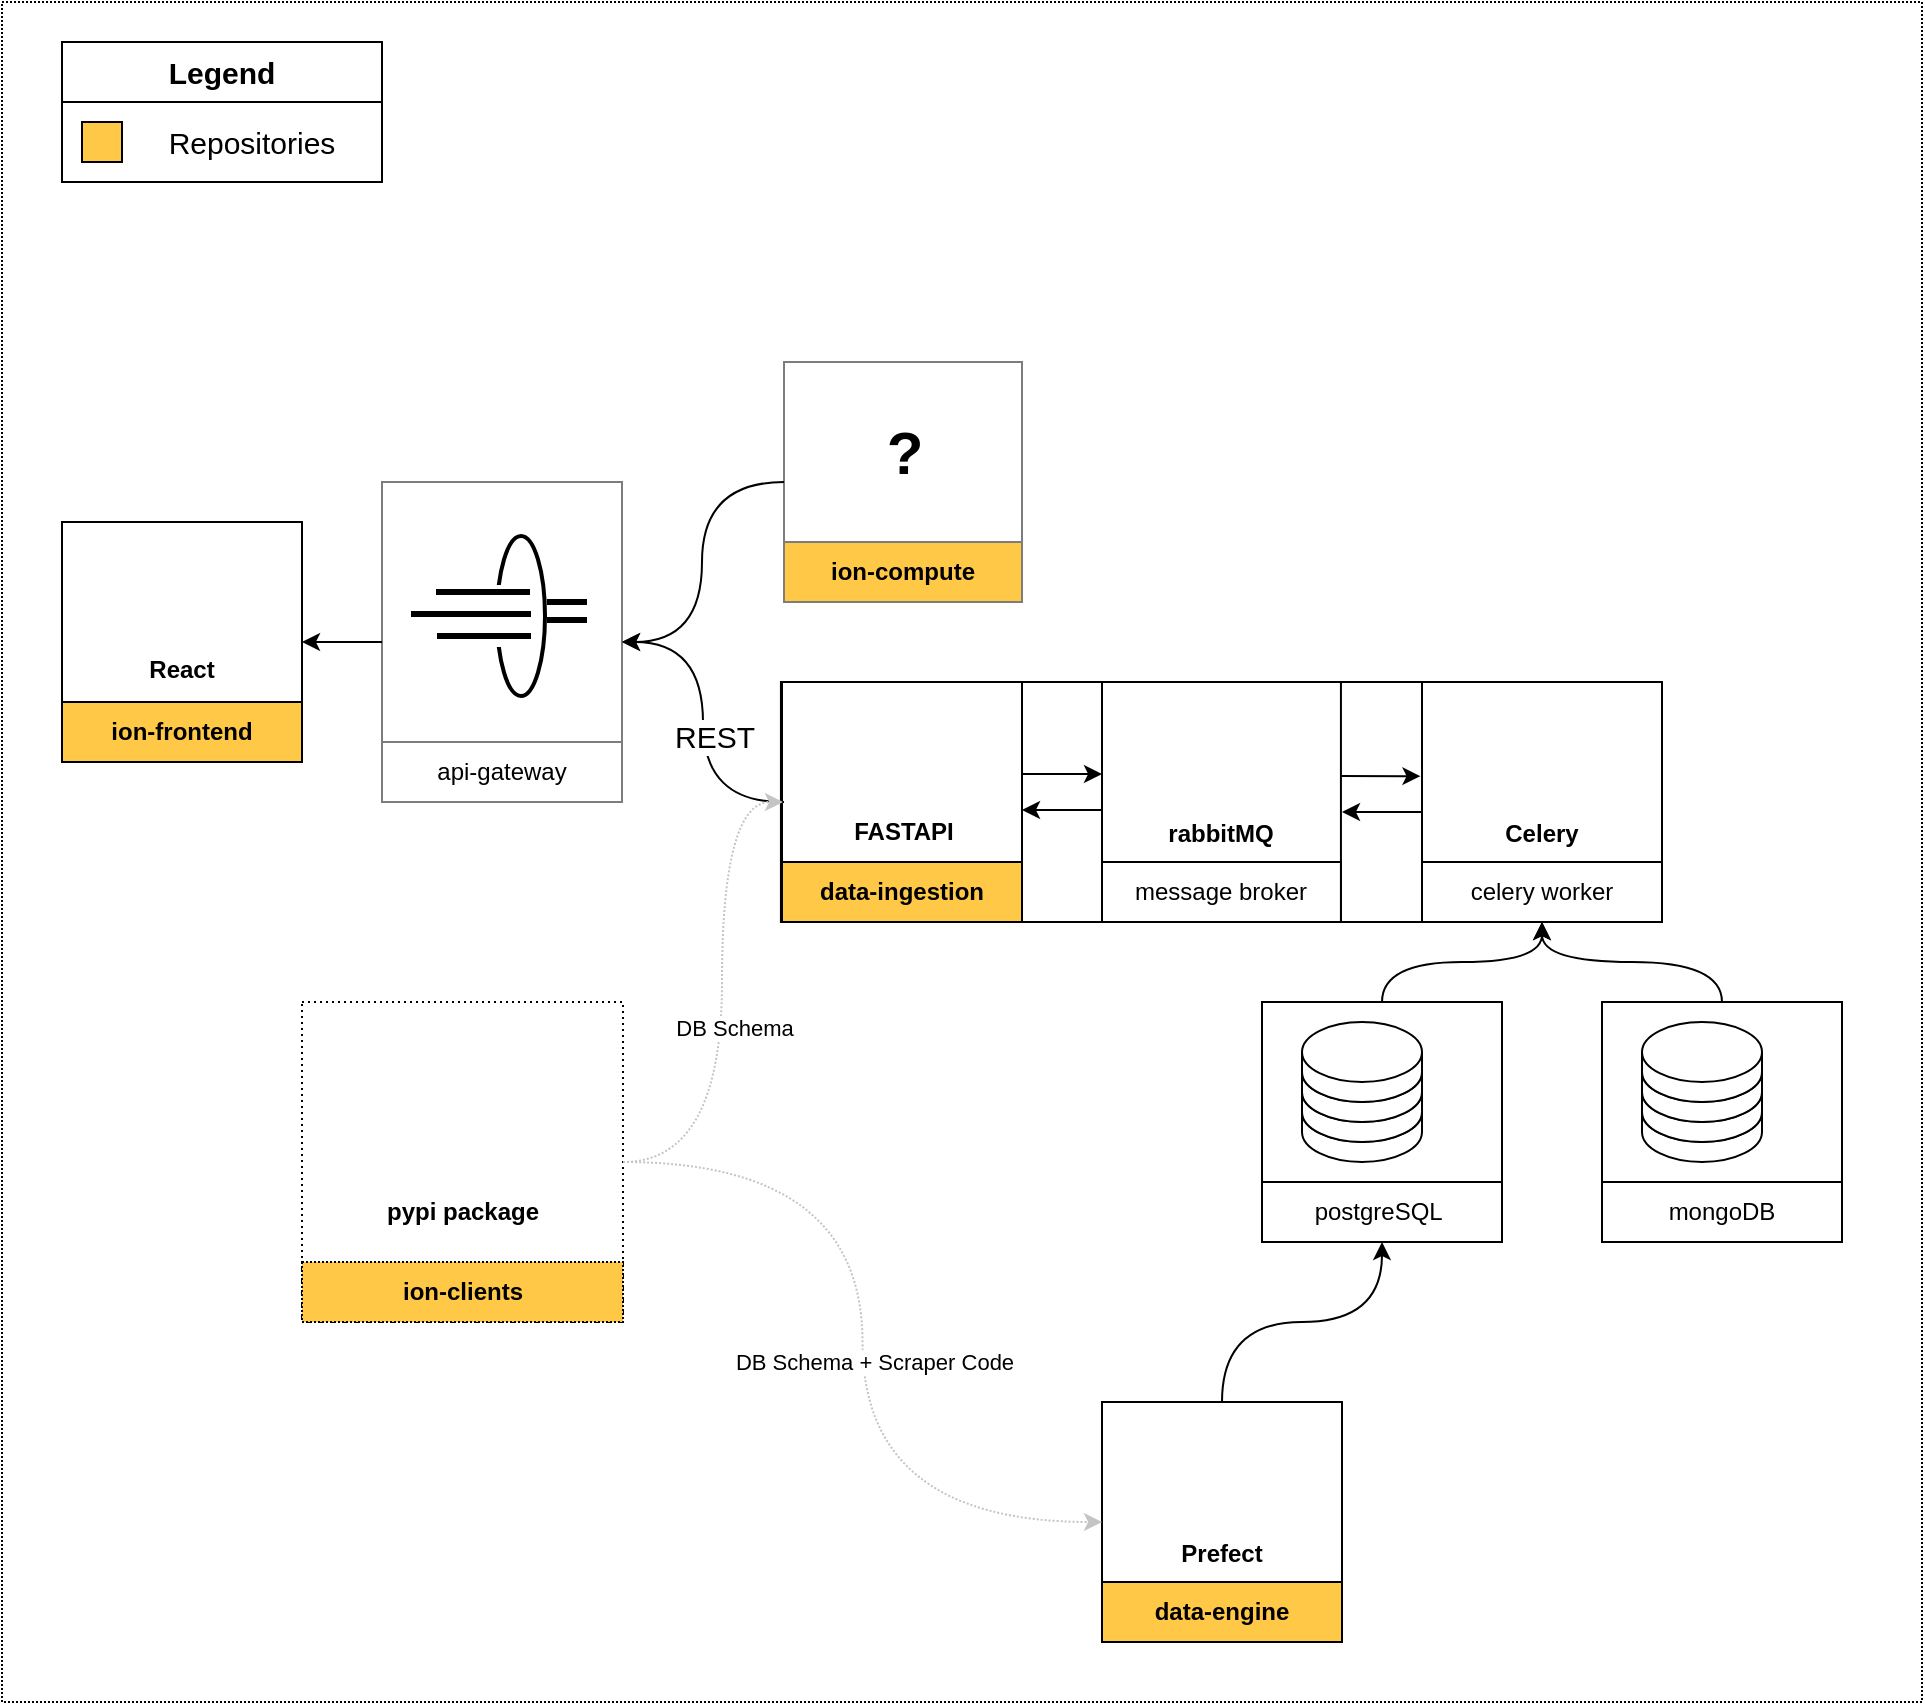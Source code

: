 <mxfile version="20.8.5" type="device"><diagram id="ExhYxQzAcuOy9JHTL2ED" name="Page-1"><mxGraphModel dx="536" dy="924" grid="1" gridSize="10" guides="1" tooltips="1" connect="1" arrows="1" fold="1" page="1" pageScale="1" pageWidth="827" pageHeight="1169" math="0" shadow="0"><root><mxCell id="0"/><mxCell id="1" parent="0"/><mxCell id="QATVkv1uI5RGOfBetFXg-80" value="" style="rounded=0;whiteSpace=wrap;html=1;dashed=1;dashPattern=1 1;strokeColor=#000000;fontSize=30;" parent="1" vertex="1"><mxGeometry x="930" y="180" width="960" height="850" as="geometry"/></mxCell><mxCell id="QATVkv1uI5RGOfBetFXg-28" value="" style="group;fillColor=#CAAEF5;fontColor=#333333;strokeColor=#666666;" parent="1" vertex="1" connectable="0"><mxGeometry x="1480" y="520" width="280" height="120" as="geometry"/></mxCell><mxCell id="QATVkv1uI5RGOfBetFXg-54" value="" style="rounded=0;whiteSpace=wrap;html=1;strokeColor=#000000;fontSize=30;fillColor=#FFFFFF;" parent="QATVkv1uI5RGOfBetFXg-28" vertex="1"><mxGeometry x="-160.533" width="440.533" height="120" as="geometry"/></mxCell><mxCell id="QATVkv1uI5RGOfBetFXg-29" value="" style="whiteSpace=wrap;html=1;aspect=fixed;strokeColor=#000000;" parent="QATVkv1uI5RGOfBetFXg-28" vertex="1"><mxGeometry width="119.467" height="119.467" as="geometry"/></mxCell><mxCell id="QATVkv1uI5RGOfBetFXg-31" value="&lt;b&gt;rabbitMQ&lt;/b&gt;" style="text;html=1;strokeColor=none;fillColor=none;align=center;verticalAlign=middle;whiteSpace=wrap;rounded=0;" parent="QATVkv1uI5RGOfBetFXg-28" vertex="1"><mxGeometry y="61" width="119.467" height="30" as="geometry"/></mxCell><mxCell id="QATVkv1uI5RGOfBetFXg-32" value="message broker" style="rounded=0;whiteSpace=wrap;html=1;strokeColor=#000000;" parent="QATVkv1uI5RGOfBetFXg-28" vertex="1"><mxGeometry y="90" width="119.467" height="30" as="geometry"/></mxCell><mxCell id="QATVkv1uI5RGOfBetFXg-33" value="" style="shape=image;verticalLabelPosition=bottom;labelBackgroundColor=default;verticalAlign=top;aspect=fixed;imageAspect=0;image=https://cdn.thenewstack.io/media/2014/04/homepage-docker-logo.png;" parent="QATVkv1uI5RGOfBetFXg-28" vertex="1"><mxGeometry x="87.111" y="2" width="30.364" height="25.128" as="geometry"/></mxCell><mxCell id="QATVkv1uI5RGOfBetFXg-27" value="" style="shape=image;verticalLabelPosition=bottom;labelBackgroundColor=default;verticalAlign=top;aspect=fixed;imageAspect=0;image=https://cdn.freebiesupply.com/logos/large/2x/rabbitmq-logo-png-transparent.png;" parent="QATVkv1uI5RGOfBetFXg-28" vertex="1"><mxGeometry x="42.062" y="23.4" width="35.342" height="37.433" as="geometry"/></mxCell><mxCell id="QATVkv1uI5RGOfBetFXg-57" value="" style="endArrow=classic;html=1;rounded=0;strokeColor=#000000;fontSize=30;exitX=1.002;exitY=0.383;exitDx=0;exitDy=0;exitPerimeter=0;" parent="QATVkv1uI5RGOfBetFXg-28" edge="1"><mxGeometry width="50" height="50" relative="1" as="geometry"><mxPoint x="119.47" y="47.03" as="sourcePoint"/><mxPoint x="159.23" y="47.07" as="targetPoint"/></mxGeometry></mxCell><mxCell id="SVXWoCBxhuAYc9xkuDlU-18" value="" style="group" parent="1" vertex="1" connectable="0"><mxGeometry x="1480" y="880" width="120" height="120" as="geometry"/></mxCell><mxCell id="SVXWoCBxhuAYc9xkuDlU-14" value="" style="whiteSpace=wrap;html=1;aspect=fixed;strokeColor=#000000;" parent="SVXWoCBxhuAYc9xkuDlU-18" vertex="1"><mxGeometry width="120" height="120" as="geometry"/></mxCell><mxCell id="SVXWoCBxhuAYc9xkuDlU-1" value="" style="shape=image;verticalLabelPosition=bottom;labelBackgroundColor=default;verticalAlign=top;aspect=fixed;imageAspect=0;image=https://cdn.cookielaw.org/logos/06aed6f4-2a95-4ea3-830f-8a58d00e95f3/a5bbb6a9-9eda-4337-911d-748d3ba8de00/e6a6f399-c126-472d-8dcb-721200063fe9/prefect-logo-gradient-navy.png;clipPath=inset(0% 83.33% 0% 0%);" parent="SVXWoCBxhuAYc9xkuDlU-18" vertex="1"><mxGeometry x="44.44" y="14.09" width="31.11" height="47.91" as="geometry"/></mxCell><mxCell id="SVXWoCBxhuAYc9xkuDlU-16" value="&lt;b&gt;Prefect&lt;/b&gt;" style="text;html=1;strokeColor=none;fillColor=none;align=center;verticalAlign=middle;whiteSpace=wrap;rounded=0;" parent="SVXWoCBxhuAYc9xkuDlU-18" vertex="1"><mxGeometry y="61" width="120" height="30" as="geometry"/></mxCell><mxCell id="SVXWoCBxhuAYc9xkuDlU-17" value="&lt;b&gt;data-engine&lt;/b&gt;" style="rounded=0;whiteSpace=wrap;html=1;strokeColor=#000000;fillColor=#FFC847;" parent="SVXWoCBxhuAYc9xkuDlU-18" vertex="1"><mxGeometry y="90" width="120" height="30" as="geometry"/></mxCell><mxCell id="SVXWoCBxhuAYc9xkuDlU-67" value="" style="shape=image;verticalLabelPosition=bottom;labelBackgroundColor=default;verticalAlign=top;aspect=fixed;imageAspect=0;image=https://cdn.thenewstack.io/media/2014/04/homepage-docker-logo.png;" parent="SVXWoCBxhuAYc9xkuDlU-18" vertex="1"><mxGeometry x="87.5" y="2" width="30.5" height="25.24" as="geometry"/></mxCell><mxCell id="eRYRirckqmiSLzwmpK29-10" value="" style="shape=image;verticalLabelPosition=bottom;labelBackgroundColor=default;verticalAlign=top;aspect=fixed;imageAspect=0;image=https://cdn3.iconfinder.com/data/icons/logos-and-brands-adobe/512/267_Python-512.png;" vertex="1" parent="SVXWoCBxhuAYc9xkuDlU-18"><mxGeometry x="3" y="3" width="30" height="30" as="geometry"/></mxCell><mxCell id="SVXWoCBxhuAYc9xkuDlU-24" value="" style="group" parent="1" vertex="1" connectable="0"><mxGeometry x="960" y="440" width="120" height="120" as="geometry"/></mxCell><mxCell id="SVXWoCBxhuAYc9xkuDlU-20" value="" style="whiteSpace=wrap;html=1;aspect=fixed;strokeColor=#000000;container=0;" parent="SVXWoCBxhuAYc9xkuDlU-24" vertex="1"><mxGeometry width="120" height="120" as="geometry"/></mxCell><mxCell id="SVXWoCBxhuAYc9xkuDlU-22" value="&lt;b&gt;React&lt;/b&gt;" style="text;html=1;strokeColor=none;fillColor=none;align=center;verticalAlign=middle;whiteSpace=wrap;rounded=0;container=0;" parent="SVXWoCBxhuAYc9xkuDlU-24" vertex="1"><mxGeometry y="59" width="120" height="30" as="geometry"/></mxCell><mxCell id="SVXWoCBxhuAYc9xkuDlU-23" value="&lt;b&gt;ion-frontend&lt;/b&gt;" style="rounded=0;whiteSpace=wrap;html=1;strokeColor=#000000;container=0;fillColor=#FFC847;" parent="SVXWoCBxhuAYc9xkuDlU-24" vertex="1"><mxGeometry y="90" width="120" height="30" as="geometry"/></mxCell><mxCell id="hdRkNQ8Wkv3Grxnh5tuh-3" value="" style="shape=image;verticalLabelPosition=bottom;labelBackgroundColor=default;verticalAlign=top;aspect=fixed;imageAspect=0;image=https://upload.wikimedia.org/wikipedia/commons/thumb/a/a7/React-icon.svg/2300px-React-icon.svg.png;container=0;" parent="SVXWoCBxhuAYc9xkuDlU-24" vertex="1"><mxGeometry x="33" y="17" width="53.02" height="46.08" as="geometry"/></mxCell><mxCell id="SVXWoCBxhuAYc9xkuDlU-60" value="" style="shape=image;verticalLabelPosition=bottom;labelBackgroundColor=default;verticalAlign=top;aspect=fixed;imageAspect=0;image=https://cdn.thenewstack.io/media/2014/04/homepage-docker-logo.png;" parent="SVXWoCBxhuAYc9xkuDlU-24" vertex="1"><mxGeometry x="86.5" y="3" width="30.5" height="25.24" as="geometry"/></mxCell><mxCell id="eRYRirckqmiSLzwmpK29-11" value="" style="shape=image;verticalLabelPosition=bottom;labelBackgroundColor=default;verticalAlign=top;aspect=fixed;imageAspect=0;image=https://cdn-icons-png.flaticon.com/512/5968/5968381.png;" vertex="1" parent="SVXWoCBxhuAYc9xkuDlU-24"><mxGeometry x="3" y="3" width="26.38" height="26.38" as="geometry"/></mxCell><mxCell id="SVXWoCBxhuAYc9xkuDlU-31" value="" style="group;fontStyle=1" parent="1" vertex="1" connectable="0"><mxGeometry x="1321" y="520" width="559" height="390" as="geometry"/></mxCell><mxCell id="QATVkv1uI5RGOfBetFXg-55" value="" style="whiteSpace=wrap;html=1;aspect=fixed;strokeColor=#000000;fontSize=30;fillColor=#FFFFFF;" parent="SVXWoCBxhuAYc9xkuDlU-31" vertex="1"><mxGeometry x="-1" width="120" height="120" as="geometry"/></mxCell><mxCell id="SVXWoCBxhuAYc9xkuDlU-28" value="&lt;b&gt;FASTAPI&lt;/b&gt;" style="text;html=1;strokeColor=none;fillColor=none;align=center;verticalAlign=middle;whiteSpace=wrap;rounded=0;container=0;" parent="SVXWoCBxhuAYc9xkuDlU-31" vertex="1"><mxGeometry y="60" width="120" height="30" as="geometry"/></mxCell><mxCell id="SVXWoCBxhuAYc9xkuDlU-29" value="&lt;b&gt;data-ingestion&lt;/b&gt;" style="rounded=0;whiteSpace=wrap;html=1;strokeColor=#000000;container=0;fillColor=#FFC847;" parent="SVXWoCBxhuAYc9xkuDlU-31" vertex="1"><mxGeometry x="-1" y="90" width="120" height="30" as="geometry"/></mxCell><mxCell id="SVXWoCBxhuAYc9xkuDlU-25" value="" style="shape=image;verticalLabelPosition=bottom;labelBackgroundColor=default;verticalAlign=top;aspect=fixed;imageAspect=0;image=https://pbs.twimg.com/profile_images/1417542931209199621/fWMEIB5j_400x400.jpg;" parent="SVXWoCBxhuAYc9xkuDlU-31" vertex="1"><mxGeometry x="35" y="10" width="50" height="50" as="geometry"/></mxCell><mxCell id="SVXWoCBxhuAYc9xkuDlU-68" value="" style="shape=image;verticalLabelPosition=bottom;labelBackgroundColor=default;verticalAlign=top;aspect=fixed;imageAspect=0;image=https://cdn.thenewstack.io/media/2014/04/homepage-docker-logo.png;" parent="SVXWoCBxhuAYc9xkuDlU-31" vertex="1"><mxGeometry x="86.5" y="3" width="30.5" height="25.24" as="geometry"/></mxCell><mxCell id="QATVkv1uI5RGOfBetFXg-59" value="" style="endArrow=classic;html=1;rounded=0;strokeColor=#000000;fontSize=30;exitX=1.002;exitY=0.383;exitDx=0;exitDy=0;exitPerimeter=0;" parent="SVXWoCBxhuAYc9xkuDlU-31" edge="1"><mxGeometry width="50" height="50" relative="1" as="geometry"><mxPoint x="158.76" y="64.04" as="sourcePoint"/><mxPoint x="119.0" y="64.0" as="targetPoint"/></mxGeometry></mxCell><mxCell id="QATVkv1uI5RGOfBetFXg-60" value="" style="endArrow=classic;html=1;rounded=0;strokeColor=#000000;fontSize=30;exitX=1.002;exitY=0.383;exitDx=0;exitDy=0;exitPerimeter=0;" parent="SVXWoCBxhuAYc9xkuDlU-31" edge="1"><mxGeometry width="50" height="50" relative="1" as="geometry"><mxPoint x="318.76" y="65.04" as="sourcePoint"/><mxPoint x="279.0" y="65.0" as="targetPoint"/></mxGeometry></mxCell><mxCell id="SVXWoCBxhuAYc9xkuDlU-13" value="" style="group" parent="SVXWoCBxhuAYc9xkuDlU-31" vertex="1" connectable="0"><mxGeometry x="239" y="160" width="120" height="120" as="geometry"/></mxCell><mxCell id="SVXWoCBxhuAYc9xkuDlU-5" value="" style="whiteSpace=wrap;html=1;aspect=fixed;strokeColor=#000000;" parent="SVXWoCBxhuAYc9xkuDlU-13" vertex="1"><mxGeometry width="120" height="120" as="geometry"/></mxCell><mxCell id="SVXWoCBxhuAYc9xkuDlU-12" value="" style="rounded=0;whiteSpace=wrap;html=1;strokeColor=#000000;" parent="SVXWoCBxhuAYc9xkuDlU-13" vertex="1"><mxGeometry width="120" height="90" as="geometry"/></mxCell><mxCell id="SVXWoCBxhuAYc9xkuDlU-8" value="" style="shape=cylinder3;whiteSpace=wrap;html=1;boundedLbl=1;backgroundOutline=1;size=15;" parent="SVXWoCBxhuAYc9xkuDlU-13" vertex="1"><mxGeometry x="20" y="40" width="60" height="40" as="geometry"/></mxCell><mxCell id="SVXWoCBxhuAYc9xkuDlU-7" value="" style="shape=cylinder3;whiteSpace=wrap;html=1;boundedLbl=1;backgroundOutline=1;size=15;" parent="SVXWoCBxhuAYc9xkuDlU-13" vertex="1"><mxGeometry x="20" y="30" width="60" height="40" as="geometry"/></mxCell><mxCell id="SVXWoCBxhuAYc9xkuDlU-6" value="" style="shape=cylinder3;whiteSpace=wrap;html=1;boundedLbl=1;backgroundOutline=1;size=15;" parent="SVXWoCBxhuAYc9xkuDlU-13" vertex="1"><mxGeometry x="20" y="20" width="60" height="40" as="geometry"/></mxCell><mxCell id="vQ2DJIrth9r0bhbWksOf-6" value="" style="shape=cylinder3;whiteSpace=wrap;html=1;boundedLbl=1;backgroundOutline=1;size=15;" parent="SVXWoCBxhuAYc9xkuDlU-13" vertex="1"><mxGeometry x="20" y="10" width="60" height="40" as="geometry"/></mxCell><mxCell id="SVXWoCBxhuAYc9xkuDlU-3" value="" style="shape=image;verticalLabelPosition=bottom;labelBackgroundColor=default;verticalAlign=top;aspect=fixed;imageAspect=0;image=https://upload.wikimedia.org/wikipedia/commons/2/29/Postgresql_elephant.svg;" parent="SVXWoCBxhuAYc9xkuDlU-13" vertex="1"><mxGeometry x="56.5" y="35" width="48.46" height="50" as="geometry"/></mxCell><mxCell id="SVXWoCBxhuAYc9xkuDlU-10" value="&lt;span style=&quot;font-weight: normal;&quot;&gt;postgreSQL&amp;nbsp;&lt;/span&gt;" style="text;html=1;strokeColor=none;fillColor=none;align=center;verticalAlign=middle;whiteSpace=wrap;rounded=0;fontStyle=1" parent="SVXWoCBxhuAYc9xkuDlU-13" vertex="1"><mxGeometry y="90" width="120" height="30" as="geometry"/></mxCell><mxCell id="SVXWoCBxhuAYc9xkuDlU-69" value="" style="shape=image;verticalLabelPosition=bottom;labelBackgroundColor=default;verticalAlign=top;aspect=fixed;imageAspect=0;image=https://cdn.thenewstack.io/media/2014/04/homepage-docker-logo.png;" parent="SVXWoCBxhuAYc9xkuDlU-13" vertex="1"><mxGeometry x="86.5" y="3" width="30.5" height="25.24" as="geometry"/></mxCell><mxCell id="SVXWoCBxhuAYc9xkuDlU-77" value="" style="group;fontStyle=1" parent="SVXWoCBxhuAYc9xkuDlU-31" vertex="1" connectable="0"><mxGeometry x="409" y="160" width="120" height="120" as="geometry"/></mxCell><mxCell id="SVXWoCBxhuAYc9xkuDlU-78" value="" style="whiteSpace=wrap;html=1;aspect=fixed;strokeColor=#000000;" parent="SVXWoCBxhuAYc9xkuDlU-77" vertex="1"><mxGeometry width="120" height="120" as="geometry"/></mxCell><mxCell id="SVXWoCBxhuAYc9xkuDlU-79" value="" style="rounded=0;whiteSpace=wrap;html=1;strokeColor=#000000;" parent="SVXWoCBxhuAYc9xkuDlU-77" vertex="1"><mxGeometry width="120" height="90" as="geometry"/></mxCell><mxCell id="SVXWoCBxhuAYc9xkuDlU-80" value="" style="shape=cylinder3;whiteSpace=wrap;html=1;boundedLbl=1;backgroundOutline=1;size=15;" parent="SVXWoCBxhuAYc9xkuDlU-77" vertex="1"><mxGeometry x="20" y="40" width="60" height="40" as="geometry"/></mxCell><mxCell id="SVXWoCBxhuAYc9xkuDlU-81" value="" style="shape=cylinder3;whiteSpace=wrap;html=1;boundedLbl=1;backgroundOutline=1;size=15;" parent="SVXWoCBxhuAYc9xkuDlU-77" vertex="1"><mxGeometry x="20" y="30" width="60" height="40" as="geometry"/></mxCell><mxCell id="SVXWoCBxhuAYc9xkuDlU-82" value="" style="shape=cylinder3;whiteSpace=wrap;html=1;boundedLbl=1;backgroundOutline=1;size=15;" parent="SVXWoCBxhuAYc9xkuDlU-77" vertex="1"><mxGeometry x="20" y="20" width="60" height="40" as="geometry"/></mxCell><mxCell id="SVXWoCBxhuAYc9xkuDlU-83" value="" style="shape=cylinder3;whiteSpace=wrap;html=1;boundedLbl=1;backgroundOutline=1;size=15;" parent="SVXWoCBxhuAYc9xkuDlU-77" vertex="1"><mxGeometry x="20" y="10" width="60" height="40" as="geometry"/></mxCell><mxCell id="SVXWoCBxhuAYc9xkuDlU-85" value="&lt;span style=&quot;font-weight: normal;&quot;&gt;mongoDB&lt;/span&gt;" style="text;html=1;strokeColor=none;fillColor=none;align=center;verticalAlign=middle;whiteSpace=wrap;rounded=0;fontStyle=1" parent="SVXWoCBxhuAYc9xkuDlU-77" vertex="1"><mxGeometry y="90" width="120" height="30" as="geometry"/></mxCell><mxCell id="SVXWoCBxhuAYc9xkuDlU-86" value="" style="shape=image;verticalLabelPosition=bottom;labelBackgroundColor=default;verticalAlign=top;aspect=fixed;imageAspect=0;image=https://cdn.thenewstack.io/media/2014/04/homepage-docker-logo.png;" parent="SVXWoCBxhuAYc9xkuDlU-77" vertex="1"><mxGeometry x="86.5" y="3" width="30.5" height="25.24" as="geometry"/></mxCell><mxCell id="SVXWoCBxhuAYc9xkuDlU-87" value="" style="shape=image;verticalLabelPosition=bottom;labelBackgroundColor=default;verticalAlign=top;aspect=fixed;imageAspect=0;image=https://miro.medium.com/max/512/1*doAg1_fMQKWFoub-6gwUiQ.png;clipPath=inset(0.33% 33.33% 22.33% 33.33%);" parent="SVXWoCBxhuAYc9xkuDlU-77" vertex="1"><mxGeometry x="69" y="28.24" width="25.86" height="60" as="geometry"/></mxCell><mxCell id="eRYRirckqmiSLzwmpK29-2" value="" style="shape=image;verticalLabelPosition=bottom;labelBackgroundColor=default;verticalAlign=top;aspect=fixed;imageAspect=0;image=https://cdn3.iconfinder.com/data/icons/logos-and-brands-adobe/512/267_Python-512.png;" vertex="1" parent="SVXWoCBxhuAYc9xkuDlU-31"><mxGeometry x="2" y="3" width="30" height="30" as="geometry"/></mxCell><mxCell id="SVXWoCBxhuAYc9xkuDlU-50" value="" style="group;fontStyle=1" parent="1" vertex="1" connectable="0"><mxGeometry x="1120" y="420" width="120" height="160" as="geometry"/></mxCell><mxCell id="SVXWoCBxhuAYc9xkuDlU-38" value="" style="rounded=0;whiteSpace=wrap;html=1;strokeColor=#7D7D7D;" parent="SVXWoCBxhuAYc9xkuDlU-50" vertex="1"><mxGeometry width="120" height="160" as="geometry"/></mxCell><mxCell id="SVXWoCBxhuAYc9xkuDlU-47" value="" style="group" parent="SVXWoCBxhuAYc9xkuDlU-50" vertex="1" connectable="0"><mxGeometry x="14.5" y="27" width="88" height="80" as="geometry"/></mxCell><mxCell id="SVXWoCBxhuAYc9xkuDlU-39" value="" style="ellipse;whiteSpace=wrap;html=1;strokeColor=#000000;strokeWidth=2;" parent="SVXWoCBxhuAYc9xkuDlU-47" vertex="1"><mxGeometry x="43" width="24" height="80" as="geometry"/></mxCell><mxCell id="SVXWoCBxhuAYc9xkuDlU-41" value="" style="rounded=0;whiteSpace=wrap;html=1;strokeColor=#FFFFFF;" parent="SVXWoCBxhuAYc9xkuDlU-47" vertex="1"><mxGeometry x="41" y="25" width="10" height="30" as="geometry"/></mxCell><mxCell id="SVXWoCBxhuAYc9xkuDlU-42" value="" style="endArrow=none;html=1;strokeWidth=3;curved=1;" parent="SVXWoCBxhuAYc9xkuDlU-47" edge="1"><mxGeometry width="50" height="50" relative="1" as="geometry"><mxPoint x="12.5" y="28" as="sourcePoint"/><mxPoint x="59.5" y="28" as="targetPoint"/></mxGeometry></mxCell><mxCell id="SVXWoCBxhuAYc9xkuDlU-43" value="" style="endArrow=none;html=1;strokeWidth=3;curved=1;" parent="SVXWoCBxhuAYc9xkuDlU-47" edge="1"><mxGeometry width="50" height="50" relative="1" as="geometry"><mxPoint y="39" as="sourcePoint"/><mxPoint x="60" y="39" as="targetPoint"/></mxGeometry></mxCell><mxCell id="SVXWoCBxhuAYc9xkuDlU-44" value="" style="endArrow=none;html=1;strokeWidth=3;curved=1;" parent="SVXWoCBxhuAYc9xkuDlU-47" edge="1"><mxGeometry width="50" height="50" relative="1" as="geometry"><mxPoint x="13" y="50" as="sourcePoint"/><mxPoint x="60" y="50" as="targetPoint"/></mxGeometry></mxCell><mxCell id="SVXWoCBxhuAYc9xkuDlU-45" value="" style="endArrow=none;html=1;strokeWidth=3;curved=1;" parent="SVXWoCBxhuAYc9xkuDlU-47" edge="1"><mxGeometry width="50" height="50" relative="1" as="geometry"><mxPoint x="68" y="33" as="sourcePoint"/><mxPoint x="88" y="33" as="targetPoint"/></mxGeometry></mxCell><mxCell id="SVXWoCBxhuAYc9xkuDlU-46" value="" style="endArrow=none;html=1;strokeWidth=3;curved=1;" parent="SVXWoCBxhuAYc9xkuDlU-47" edge="1"><mxGeometry width="50" height="50" relative="1" as="geometry"><mxPoint x="68" y="42" as="sourcePoint"/><mxPoint x="88" y="42" as="targetPoint"/></mxGeometry></mxCell><mxCell id="SVXWoCBxhuAYc9xkuDlU-48" value="&lt;span style=&quot;font-weight: normal;&quot;&gt;api-gateway&lt;/span&gt;" style="rounded=0;whiteSpace=wrap;html=1;strokeColor=#7D7D7D;strokeWidth=1;fontStyle=1" parent="SVXWoCBxhuAYc9xkuDlU-50" vertex="1"><mxGeometry y="130" width="120" height="30" as="geometry"/></mxCell><mxCell id="SVXWoCBxhuAYc9xkuDlU-52" value="" style="endArrow=classic;html=1;strokeWidth=1;curved=1;entryX=1;entryY=0.5;entryDx=0;entryDy=0;exitX=0;exitY=0.5;exitDx=0;exitDy=0;" parent="1" source="SVXWoCBxhuAYc9xkuDlU-38" target="SVXWoCBxhuAYc9xkuDlU-20" edge="1"><mxGeometry width="50" height="50" relative="1" as="geometry"><mxPoint x="1200" y="430" as="sourcePoint"/><mxPoint x="1250" y="380" as="targetPoint"/></mxGeometry></mxCell><mxCell id="SVXWoCBxhuAYc9xkuDlU-53" style="edgeStyle=orthogonalEdgeStyle;curved=1;orthogonalLoop=1;jettySize=auto;html=1;entryX=1;entryY=0.5;entryDx=0;entryDy=0;strokeWidth=1;" parent="1" target="SVXWoCBxhuAYc9xkuDlU-38" edge="1"><mxGeometry relative="1" as="geometry"><mxPoint x="1321.0" y="580.0" as="sourcePoint"/></mxGeometry></mxCell><mxCell id="QATVkv1uI5RGOfBetFXg-72" value="REST" style="edgeLabel;html=1;align=center;verticalAlign=middle;resizable=0;points=[];fontSize=15;" parent="SVXWoCBxhuAYc9xkuDlU-53" vertex="1" connectable="0"><mxGeometry x="-0.315" y="-5" relative="1" as="geometry"><mxPoint y="-19" as="offset"/></mxGeometry></mxCell><mxCell id="SVXWoCBxhuAYc9xkuDlU-75" style="edgeStyle=orthogonalEdgeStyle;curved=1;orthogonalLoop=1;jettySize=auto;html=1;entryX=0.5;entryY=1;entryDx=0;entryDy=0;strokeWidth=1;exitX=0.5;exitY=0;exitDx=0;exitDy=0;" parent="1" source="SVXWoCBxhuAYc9xkuDlU-14" target="SVXWoCBxhuAYc9xkuDlU-10" edge="1"><mxGeometry relative="1" as="geometry"/></mxCell><mxCell id="SVXWoCBxhuAYc9xkuDlU-76" style="edgeStyle=orthogonalEdgeStyle;curved=1;orthogonalLoop=1;jettySize=auto;html=1;strokeWidth=1;entryX=0.5;entryY=1;entryDx=0;entryDy=0;exitX=0.5;exitY=0;exitDx=0;exitDy=0;" parent="1" source="SVXWoCBxhuAYc9xkuDlU-12" target="QATVkv1uI5RGOfBetFXg-52" edge="1"><mxGeometry relative="1" as="geometry"/></mxCell><mxCell id="SVXWoCBxhuAYc9xkuDlU-88" style="edgeStyle=orthogonalEdgeStyle;curved=1;orthogonalLoop=1;jettySize=auto;html=1;strokeWidth=1;exitX=0.5;exitY=0;exitDx=0;exitDy=0;" parent="1" source="SVXWoCBxhuAYc9xkuDlU-79" target="QATVkv1uI5RGOfBetFXg-52" edge="1"><mxGeometry relative="1" as="geometry"/></mxCell><mxCell id="SVXWoCBxhuAYc9xkuDlU-89" value="" style="group" parent="1" vertex="1" connectable="0"><mxGeometry x="1321" y="360" width="119" height="120" as="geometry"/></mxCell><mxCell id="vQ2DJIrth9r0bhbWksOf-18" value="" style="rounded=0;whiteSpace=wrap;html=1;fontStyle=1;strokeColor=#7D7D7D;" parent="SVXWoCBxhuAYc9xkuDlU-89" vertex="1"><mxGeometry width="119" height="120" as="geometry"/></mxCell><mxCell id="SVXWoCBxhuAYc9xkuDlU-55" value="ion-compute" style="rounded=0;whiteSpace=wrap;html=1;fontStyle=1;strokeColor=#7D7D7D;fillColor=#FFC847;" parent="SVXWoCBxhuAYc9xkuDlU-89" vertex="1"><mxGeometry y="90" width="119" height="30" as="geometry"/></mxCell><mxCell id="QATVkv1uI5RGOfBetFXg-15" value="&lt;b&gt;&lt;font style=&quot;font-size: 30px;&quot;&gt;?&lt;/font&gt;&lt;/b&gt;" style="text;html=1;strokeColor=none;fillColor=none;align=center;verticalAlign=middle;whiteSpace=wrap;rounded=0;dashed=1;dashPattern=1 1;" parent="SVXWoCBxhuAYc9xkuDlU-89" vertex="1"><mxGeometry x="29.5" y="30" width="60.5" height="30" as="geometry"/></mxCell><mxCell id="eRYRirckqmiSLzwmpK29-12" value="" style="shape=image;verticalLabelPosition=bottom;labelBackgroundColor=default;verticalAlign=top;aspect=fixed;imageAspect=0;image=https://upload.wikimedia.org/wikipedia/commons/thumb/d/d5/Rust_programming_language_black_logo.svg/1200px-Rust_programming_language_black_logo.svg.png;" vertex="1" parent="SVXWoCBxhuAYc9xkuDlU-89"><mxGeometry x="4.5" y="4" width="29" height="29" as="geometry"/></mxCell><mxCell id="QATVkv1uI5RGOfBetFXg-5" value="" style="group" parent="1" vertex="1" connectable="0"><mxGeometry x="1080" y="680" width="160.5" height="160" as="geometry"/></mxCell><mxCell id="vQ2DJIrth9r0bhbWksOf-9" value="" style="rounded=0;whiteSpace=wrap;html=1;dashed=1;dashPattern=1 2;" parent="QATVkv1uI5RGOfBetFXg-5" vertex="1"><mxGeometry width="160.5" height="160" as="geometry"/></mxCell><mxCell id="QATVkv1uI5RGOfBetFXg-2" value="" style="shape=image;verticalLabelPosition=bottom;labelBackgroundColor=default;verticalAlign=top;aspect=fixed;imageAspect=0;image=https://tl360.b-cdn.net/wp-content/uploads/2022/11/PyPI-Packages-696x365.jpg;clipPath=inset(18.15% 33.33% 18.15% 33.33%);" parent="QATVkv1uI5RGOfBetFXg-5" vertex="1"><mxGeometry x="45.25" y="20" width="70" height="70" as="geometry"/></mxCell><mxCell id="QATVkv1uI5RGOfBetFXg-3" value="ion-clients" style="rounded=0;whiteSpace=wrap;html=1;fontStyle=1;dashed=1;dashPattern=1 1;fillColor=#FFC847;" parent="QATVkv1uI5RGOfBetFXg-5" vertex="1"><mxGeometry y="130" width="160.5" height="30" as="geometry"/></mxCell><mxCell id="QATVkv1uI5RGOfBetFXg-4" value="pypi package" style="text;html=1;strokeColor=none;fillColor=none;align=center;verticalAlign=middle;whiteSpace=wrap;rounded=0;fontStyle=1" parent="QATVkv1uI5RGOfBetFXg-5" vertex="1"><mxGeometry y="90" width="160.5" height="30" as="geometry"/></mxCell><mxCell id="eRYRirckqmiSLzwmpK29-3" value="" style="shape=image;verticalLabelPosition=bottom;labelBackgroundColor=default;verticalAlign=top;aspect=fixed;imageAspect=0;image=https://cdn3.iconfinder.com/data/icons/logos-and-brands-adobe/512/267_Python-512.png;" vertex="1" parent="QATVkv1uI5RGOfBetFXg-5"><mxGeometry x="3" y="2" width="30" height="30" as="geometry"/></mxCell><mxCell id="QATVkv1uI5RGOfBetFXg-7" style="edgeStyle=orthogonalEdgeStyle;curved=1;orthogonalLoop=1;jettySize=auto;html=1;strokeWidth=1;exitX=1;exitY=0.5;exitDx=0;exitDy=0;entryX=0;entryY=0.5;entryDx=0;entryDy=0;dashed=1;dashPattern=1 1;strokeColor=#C4C4C4;" parent="1" source="vQ2DJIrth9r0bhbWksOf-9" target="SVXWoCBxhuAYc9xkuDlU-14" edge="1"><mxGeometry relative="1" as="geometry"><mxPoint x="1310.038" y="730.0" as="sourcePoint"/><mxPoint x="1391.038" y="650" as="targetPoint"/></mxGeometry></mxCell><mxCell id="QATVkv1uI5RGOfBetFXg-11" value="DB Schema + Scraper Code" style="edgeLabel;html=1;align=center;verticalAlign=middle;resizable=0;points=[];" parent="QATVkv1uI5RGOfBetFXg-7" vertex="1" connectable="0"><mxGeometry x="-0.006" y="2" relative="1" as="geometry"><mxPoint x="3" y="11" as="offset"/></mxGeometry></mxCell><mxCell id="QATVkv1uI5RGOfBetFXg-9" style="edgeStyle=orthogonalEdgeStyle;curved=1;orthogonalLoop=1;jettySize=auto;html=1;strokeWidth=1;exitX=1;exitY=0.5;exitDx=0;exitDy=0;dashed=1;dashPattern=1 1;strokeColor=#C4C4C4;" parent="1" source="vQ2DJIrth9r0bhbWksOf-9" edge="1"><mxGeometry relative="1" as="geometry"><mxPoint x="1130.5" y="770.0" as="sourcePoint"/><mxPoint x="1320.5" y="580" as="targetPoint"/><Array as="points"><mxPoint x="1290" y="760"/><mxPoint x="1290" y="580"/></Array></mxGeometry></mxCell><mxCell id="QATVkv1uI5RGOfBetFXg-10" value="DB Schema" style="edgeLabel;html=1;align=center;verticalAlign=middle;resizable=0;points=[];" parent="QATVkv1uI5RGOfBetFXg-9" vertex="1" connectable="0"><mxGeometry x="-0.101" y="-6" relative="1" as="geometry"><mxPoint as="offset"/></mxGeometry></mxCell><mxCell id="QATVkv1uI5RGOfBetFXg-48" value="" style="group;fillColor=#CAAEF5;fontColor=#333333;strokeColor=#666666;" parent="1" vertex="1" connectable="0"><mxGeometry x="1640" y="520" width="120" height="120" as="geometry"/></mxCell><mxCell id="QATVkv1uI5RGOfBetFXg-50" value="" style="whiteSpace=wrap;html=1;aspect=fixed;strokeColor=#000000;" parent="QATVkv1uI5RGOfBetFXg-48" vertex="1"><mxGeometry width="120" height="120" as="geometry"/></mxCell><mxCell id="QATVkv1uI5RGOfBetFXg-51" value="&lt;b&gt;Celery&lt;/b&gt;" style="text;html=1;strokeColor=none;fillColor=none;align=center;verticalAlign=middle;whiteSpace=wrap;rounded=0;" parent="QATVkv1uI5RGOfBetFXg-48" vertex="1"><mxGeometry y="61" width="120" height="30" as="geometry"/></mxCell><mxCell id="QATVkv1uI5RGOfBetFXg-52" value="celery worker" style="rounded=0;whiteSpace=wrap;html=1;strokeColor=#000000;" parent="QATVkv1uI5RGOfBetFXg-48" vertex="1"><mxGeometry y="90" width="120" height="30" as="geometry"/></mxCell><mxCell id="QATVkv1uI5RGOfBetFXg-53" value="" style="shape=image;verticalLabelPosition=bottom;labelBackgroundColor=default;verticalAlign=top;aspect=fixed;imageAspect=0;image=https://upload.wikimedia.org/wikipedia/commons/1/19/Celery_logo.png;" parent="QATVkv1uI5RGOfBetFXg-48" vertex="1"><mxGeometry x="20" width="80" height="80" as="geometry"/></mxCell><mxCell id="QATVkv1uI5RGOfBetFXg-56" value="" style="endArrow=classic;html=1;rounded=0;strokeColor=#000000;fontSize=30;exitX=1.002;exitY=0.383;exitDx=0;exitDy=0;exitPerimeter=0;" parent="1" source="QATVkv1uI5RGOfBetFXg-55" edge="1"><mxGeometry width="50" height="50" relative="1" as="geometry"><mxPoint x="1410" y="570" as="sourcePoint"/><mxPoint x="1480" y="566" as="targetPoint"/></mxGeometry></mxCell><mxCell id="QATVkv1uI5RGOfBetFXg-70" style="edgeStyle=orthogonalEdgeStyle;curved=1;orthogonalLoop=1;jettySize=auto;html=1;entryX=1;entryY=0.5;entryDx=0;entryDy=0;strokeWidth=1;exitX=0;exitY=0.5;exitDx=0;exitDy=0;" parent="1" source="vQ2DJIrth9r0bhbWksOf-18" target="SVXWoCBxhuAYc9xkuDlU-38" edge="1"><mxGeometry relative="1" as="geometry"><mxPoint x="1331.0" y="590.0" as="sourcePoint"/><mxPoint x="1250.0" y="510" as="targetPoint"/><Array as="points"><mxPoint x="1280" y="420"/><mxPoint x="1280" y="500"/></Array></mxGeometry></mxCell><mxCell id="QATVkv1uI5RGOfBetFXg-79" value="" style="group" parent="1" vertex="1" connectable="0"><mxGeometry x="960" y="200" width="160" height="70" as="geometry"/></mxCell><mxCell id="QATVkv1uI5RGOfBetFXg-73" value="" style="rounded=0;whiteSpace=wrap;html=1;labelBackgroundColor=none;strokeColor=#000000;fontSize=15;fillColor=#FFFFFF;gradientColor=none;" parent="QATVkv1uI5RGOfBetFXg-79" vertex="1"><mxGeometry width="160" height="70" as="geometry"/></mxCell><mxCell id="QATVkv1uI5RGOfBetFXg-61" value="" style="rounded=0;whiteSpace=wrap;html=1;labelBackgroundColor=#FFC847;strokeColor=#000000;fontSize=30;fillColor=#FFC847;gradientColor=none;" parent="QATVkv1uI5RGOfBetFXg-79" vertex="1"><mxGeometry x="10" y="40" width="20" height="20" as="geometry"/></mxCell><mxCell id="QATVkv1uI5RGOfBetFXg-74" value="&lt;b&gt;Legend&lt;/b&gt;" style="rounded=0;whiteSpace=wrap;html=1;labelBackgroundColor=none;strokeColor=#000000;fontSize=15;fillColor=#FFFFFF;gradientColor=none;" parent="QATVkv1uI5RGOfBetFXg-79" vertex="1"><mxGeometry width="160" height="30" as="geometry"/></mxCell><mxCell id="QATVkv1uI5RGOfBetFXg-75" value="Repositories" style="text;html=1;strokeColor=none;fillColor=none;align=center;verticalAlign=middle;whiteSpace=wrap;rounded=0;labelBackgroundColor=none;fontSize=15;" parent="QATVkv1uI5RGOfBetFXg-79" vertex="1"><mxGeometry x="40" y="35" width="110" height="30" as="geometry"/></mxCell></root></mxGraphModel></diagram></mxfile>